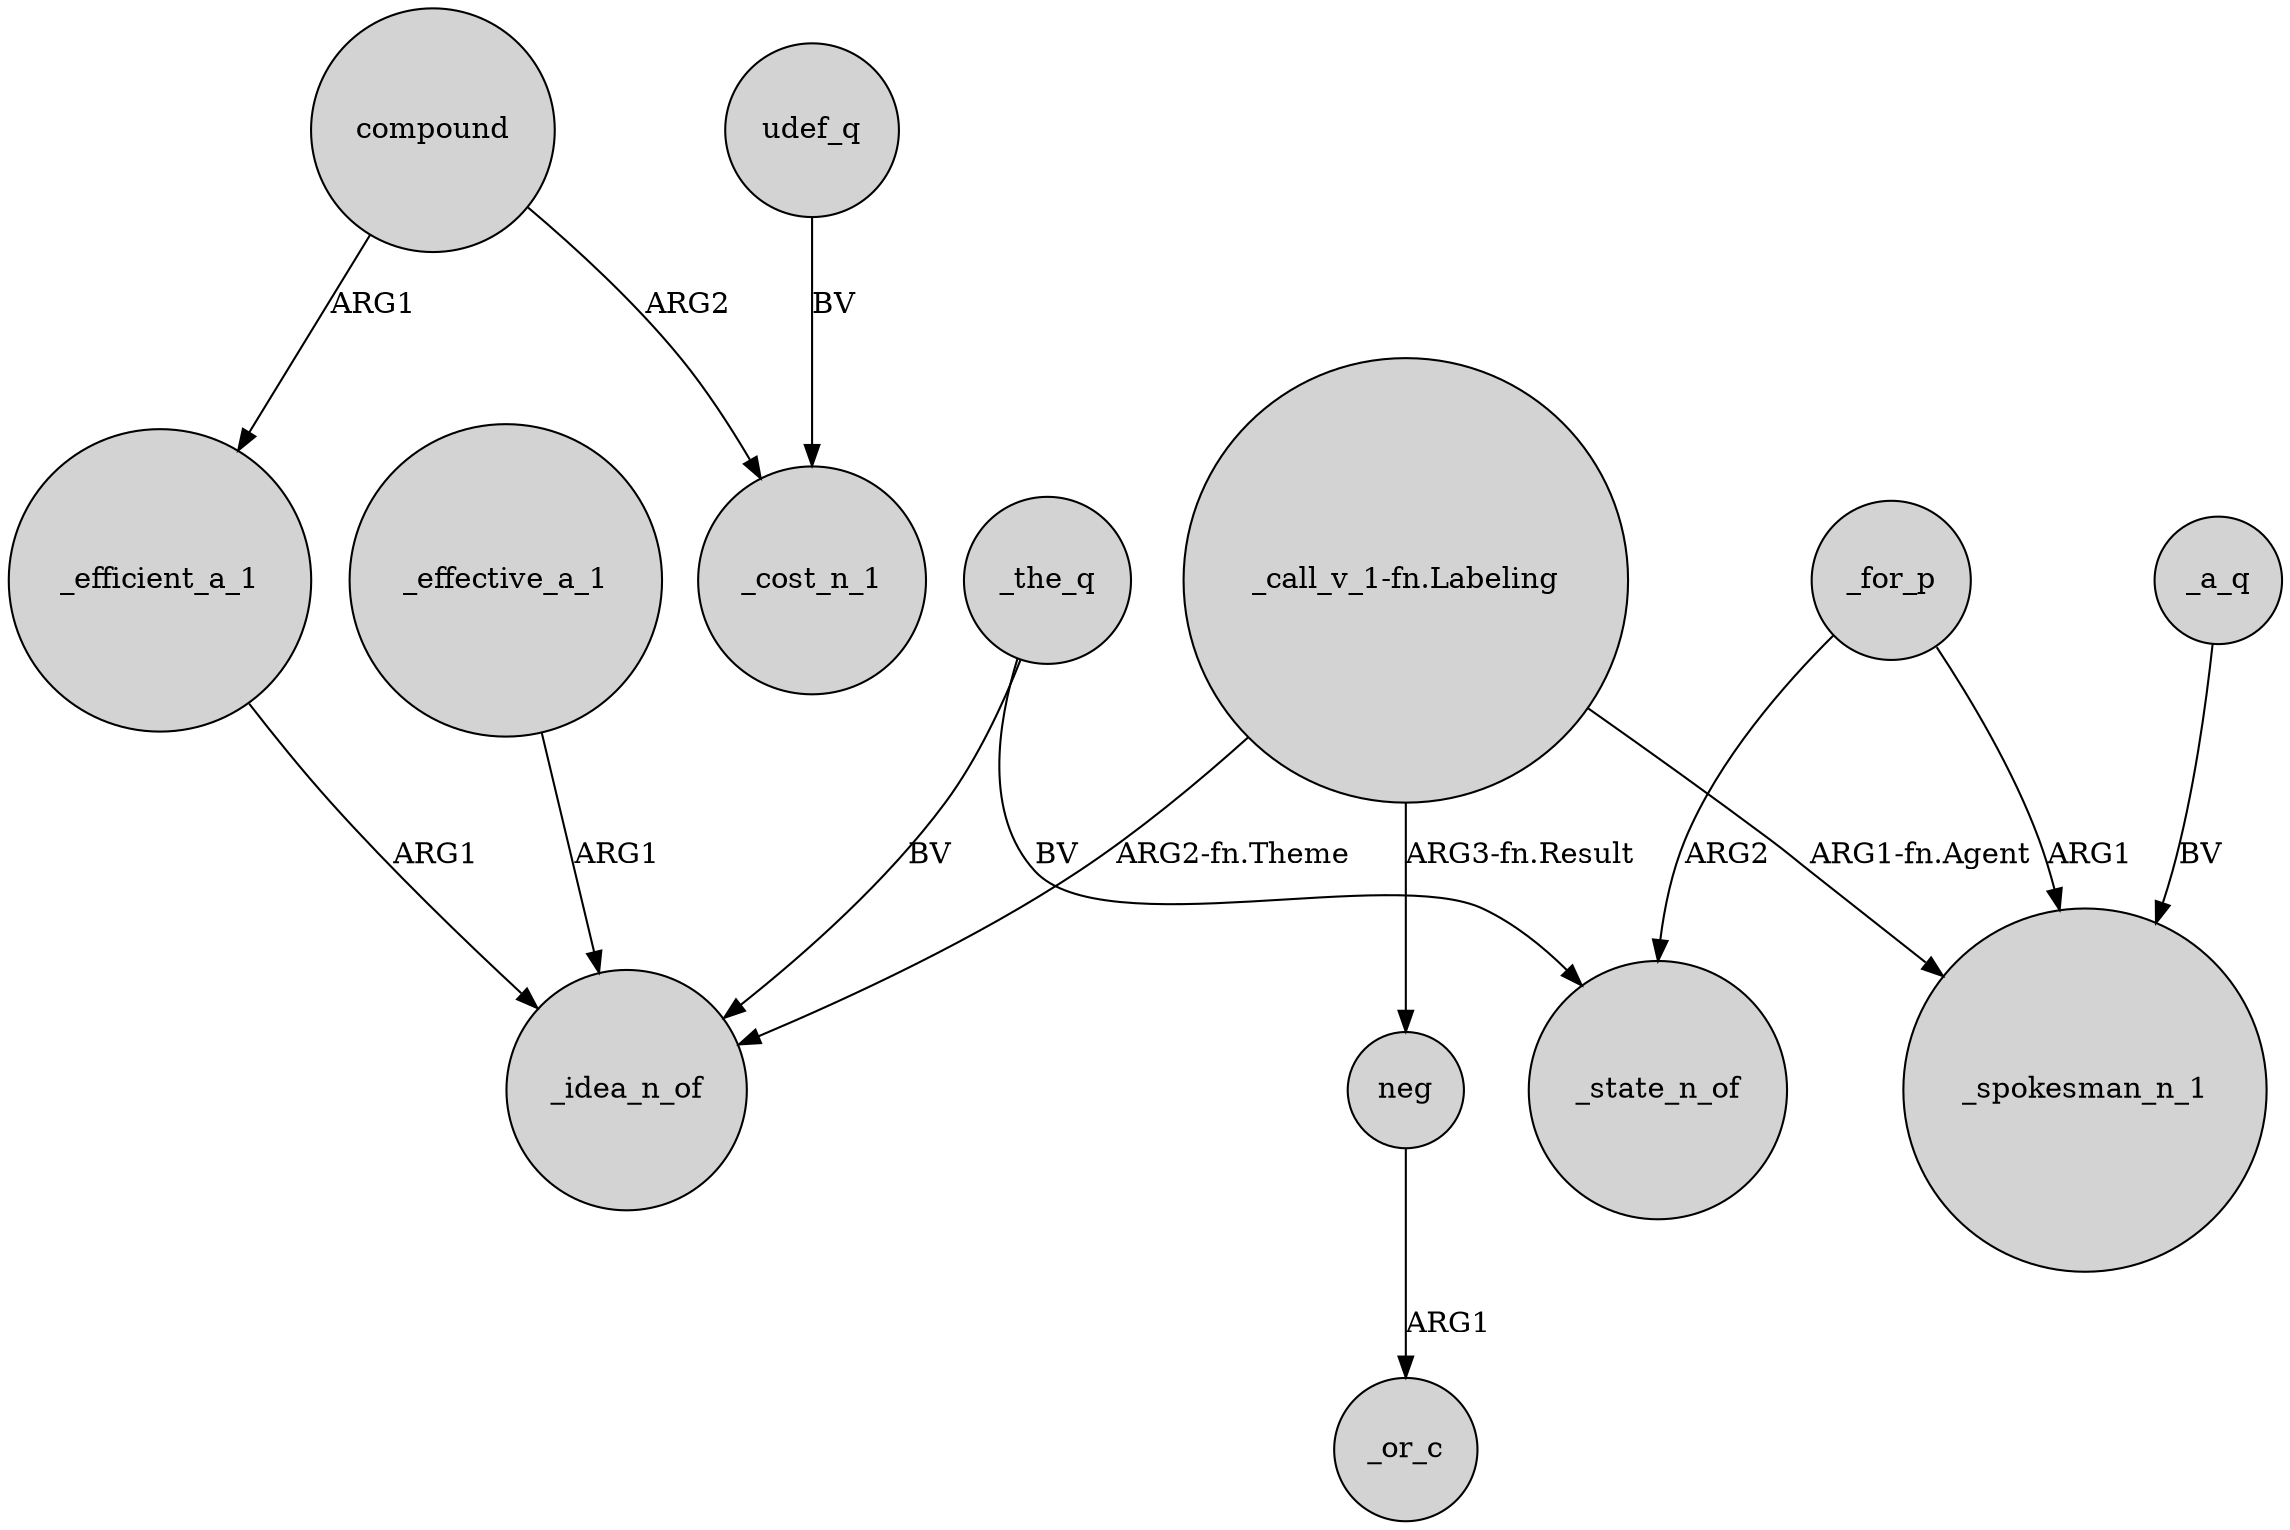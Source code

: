 digraph {
	node [shape=circle style=filled]
	_efficient_a_1 -> _idea_n_of [label=ARG1]
	"_call_v_1-fn.Labeling" -> neg [label="ARG3-fn.Result"]
	compound -> _cost_n_1 [label=ARG2]
	_for_p -> _spokesman_n_1 [label=ARG1]
	"_call_v_1-fn.Labeling" -> _spokesman_n_1 [label="ARG1-fn.Agent"]
	_a_q -> _spokesman_n_1 [label=BV]
	_the_q -> _idea_n_of [label=BV]
	_the_q -> _state_n_of [label=BV]
	compound -> _efficient_a_1 [label=ARG1]
	"_call_v_1-fn.Labeling" -> _idea_n_of [label="ARG2-fn.Theme"]
	udef_q -> _cost_n_1 [label=BV]
	_for_p -> _state_n_of [label=ARG2]
	_effective_a_1 -> _idea_n_of [label=ARG1]
	neg -> _or_c [label=ARG1]
}
